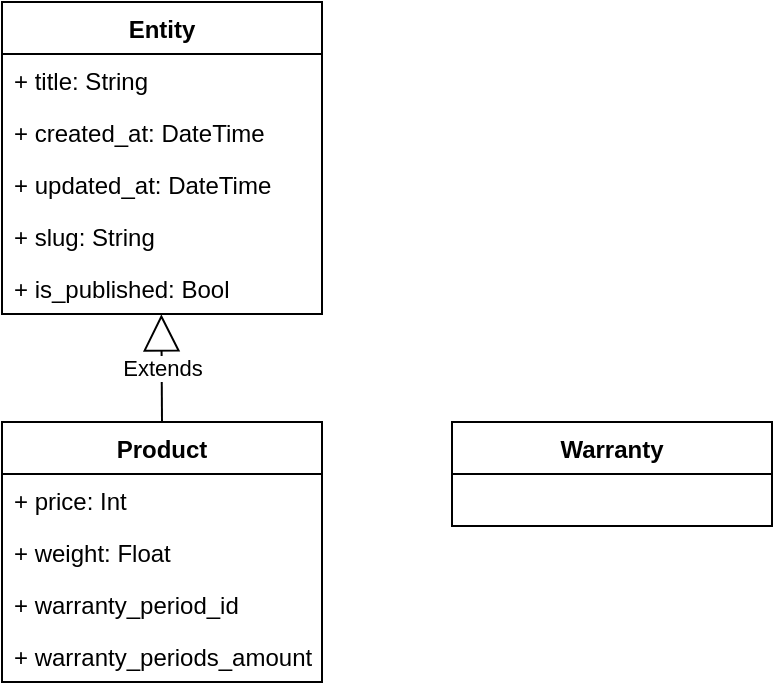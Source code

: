 <mxfile version="17.2.4" type="github">
  <diagram id="TC_wkBM17Tq_pKCOy5Xi" name="Page-1">
    <mxGraphModel dx="769" dy="426" grid="1" gridSize="10" guides="1" tooltips="1" connect="1" arrows="1" fold="1" page="1" pageScale="1" pageWidth="850" pageHeight="1100" math="0" shadow="0">
      <root>
        <mxCell id="0" />
        <mxCell id="1" parent="0" />
        <mxCell id="VMU3Fo_XzIHhVXutmra3-1" value="Entity" style="swimlane;fontStyle=1;align=center;verticalAlign=top;childLayout=stackLayout;horizontal=1;startSize=26;horizontalStack=0;resizeParent=1;resizeParentMax=0;resizeLast=0;collapsible=1;marginBottom=0;" vertex="1" parent="1">
          <mxGeometry x="120" y="200" width="160" height="156" as="geometry">
            <mxRectangle x="120" y="200" width="70" height="26" as="alternateBounds" />
          </mxGeometry>
        </mxCell>
        <mxCell id="VMU3Fo_XzIHhVXutmra3-6" value="+ title: String&#xa;" style="text;strokeColor=none;fillColor=none;align=left;verticalAlign=top;spacingLeft=4;spacingRight=4;overflow=hidden;rotatable=0;points=[[0,0.5],[1,0.5]];portConstraint=eastwest;" vertex="1" parent="VMU3Fo_XzIHhVXutmra3-1">
          <mxGeometry y="26" width="160" height="26" as="geometry" />
        </mxCell>
        <mxCell id="VMU3Fo_XzIHhVXutmra3-7" value="+ created_at: DateTime" style="text;strokeColor=none;fillColor=none;align=left;verticalAlign=top;spacingLeft=4;spacingRight=4;overflow=hidden;rotatable=0;points=[[0,0.5],[1,0.5]];portConstraint=eastwest;" vertex="1" parent="VMU3Fo_XzIHhVXutmra3-1">
          <mxGeometry y="52" width="160" height="26" as="geometry" />
        </mxCell>
        <mxCell id="VMU3Fo_XzIHhVXutmra3-8" value="+ updated_at: DateTime" style="text;strokeColor=none;fillColor=none;align=left;verticalAlign=top;spacingLeft=4;spacingRight=4;overflow=hidden;rotatable=0;points=[[0,0.5],[1,0.5]];portConstraint=eastwest;" vertex="1" parent="VMU3Fo_XzIHhVXutmra3-1">
          <mxGeometry y="78" width="160" height="26" as="geometry" />
        </mxCell>
        <mxCell id="VMU3Fo_XzIHhVXutmra3-11" value="+ slug: String" style="text;strokeColor=none;fillColor=none;align=left;verticalAlign=top;spacingLeft=4;spacingRight=4;overflow=hidden;rotatable=0;points=[[0,0.5],[1,0.5]];portConstraint=eastwest;" vertex="1" parent="VMU3Fo_XzIHhVXutmra3-1">
          <mxGeometry y="104" width="160" height="26" as="geometry" />
        </mxCell>
        <mxCell id="VMU3Fo_XzIHhVXutmra3-9" value="+ is_published: Bool" style="text;strokeColor=none;fillColor=none;align=left;verticalAlign=top;spacingLeft=4;spacingRight=4;overflow=hidden;rotatable=0;points=[[0,0.5],[1,0.5]];portConstraint=eastwest;" vertex="1" parent="VMU3Fo_XzIHhVXutmra3-1">
          <mxGeometry y="130" width="160" height="26" as="geometry" />
        </mxCell>
        <mxCell id="VMU3Fo_XzIHhVXutmra3-14" value="Product" style="swimlane;fontStyle=1;align=center;verticalAlign=top;childLayout=stackLayout;horizontal=1;startSize=26;horizontalStack=0;resizeParent=1;resizeParentMax=0;resizeLast=0;collapsible=1;marginBottom=0;" vertex="1" parent="1">
          <mxGeometry x="120" y="410" width="160" height="130" as="geometry">
            <mxRectangle x="120" y="200" width="70" height="26" as="alternateBounds" />
          </mxGeometry>
        </mxCell>
        <mxCell id="VMU3Fo_XzIHhVXutmra3-15" value="+ price: Int" style="text;strokeColor=none;fillColor=none;align=left;verticalAlign=top;spacingLeft=4;spacingRight=4;overflow=hidden;rotatable=0;points=[[0,0.5],[1,0.5]];portConstraint=eastwest;" vertex="1" parent="VMU3Fo_XzIHhVXutmra3-14">
          <mxGeometry y="26" width="160" height="26" as="geometry" />
        </mxCell>
        <mxCell id="VMU3Fo_XzIHhVXutmra3-16" value="+ weight: Float" style="text;strokeColor=none;fillColor=none;align=left;verticalAlign=top;spacingLeft=4;spacingRight=4;overflow=hidden;rotatable=0;points=[[0,0.5],[1,0.5]];portConstraint=eastwest;" vertex="1" parent="VMU3Fo_XzIHhVXutmra3-14">
          <mxGeometry y="52" width="160" height="26" as="geometry" />
        </mxCell>
        <mxCell id="VMU3Fo_XzIHhVXutmra3-17" value="+ warranty_period_id" style="text;strokeColor=none;fillColor=none;align=left;verticalAlign=top;spacingLeft=4;spacingRight=4;overflow=hidden;rotatable=0;points=[[0,0.5],[1,0.5]];portConstraint=eastwest;" vertex="1" parent="VMU3Fo_XzIHhVXutmra3-14">
          <mxGeometry y="78" width="160" height="26" as="geometry" />
        </mxCell>
        <mxCell id="VMU3Fo_XzIHhVXutmra3-18" value="+ warranty_periods_amount" style="text;strokeColor=none;fillColor=none;align=left;verticalAlign=top;spacingLeft=4;spacingRight=4;overflow=hidden;rotatable=0;points=[[0,0.5],[1,0.5]];portConstraint=eastwest;" vertex="1" parent="VMU3Fo_XzIHhVXutmra3-14">
          <mxGeometry y="104" width="160" height="26" as="geometry" />
        </mxCell>
        <mxCell id="VMU3Fo_XzIHhVXutmra3-20" value="Extends" style="endArrow=block;endSize=16;endFill=0;html=1;rounded=0;exitX=0.5;exitY=0;exitDx=0;exitDy=0;entryX=0.498;entryY=1.006;entryDx=0;entryDy=0;entryPerimeter=0;" edge="1" parent="1" source="VMU3Fo_XzIHhVXutmra3-14" target="VMU3Fo_XzIHhVXutmra3-9">
          <mxGeometry width="160" relative="1" as="geometry">
            <mxPoint x="170" y="370" as="sourcePoint" />
            <mxPoint x="330" y="370" as="targetPoint" />
          </mxGeometry>
        </mxCell>
        <mxCell id="VMU3Fo_XzIHhVXutmra3-21" value="Warranty" style="swimlane;fontStyle=1;align=center;verticalAlign=top;childLayout=stackLayout;horizontal=1;startSize=26;horizontalStack=0;resizeParent=1;resizeParentMax=0;resizeLast=0;collapsible=1;marginBottom=0;" vertex="1" parent="1">
          <mxGeometry x="345" y="410" width="160" height="52" as="geometry">
            <mxRectangle x="120" y="200" width="70" height="26" as="alternateBounds" />
          </mxGeometry>
        </mxCell>
      </root>
    </mxGraphModel>
  </diagram>
</mxfile>
